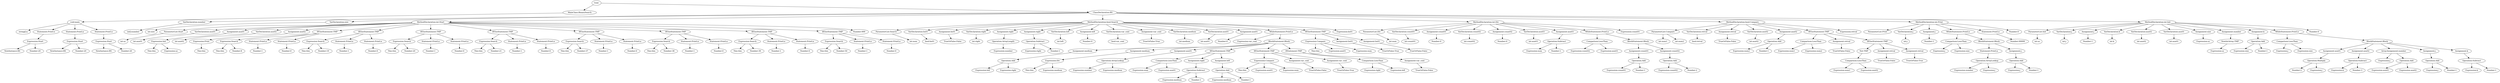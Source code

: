digraph {
n0 [label="Goal:"];
n1 [label="MainClass:BinarySearch"];
n2 [label="void:main"];
n3 [label="string[]:a"];
n2 -> n3
n4 [label="Statement:PrintLn"];
n5 [label="Expression:Start"];
n6 [label="NewInstance:BS"];
n5 -> n6
n7 [label="Number:20"];
n5 -> n7
n4 -> n5
n2 -> n4
n8 [label="Statement:PrintLn"];
n9 [label="Expression:Start"];
n10 [label="NewInstance:BS"];
n9 -> n10
n11 [label="Number:20"];
n9 -> n11
n8 -> n9
n2 -> n8
n12 [label="Statement:PrintLn"];
n13 [label="Expression:Start"];
n14 [label="NewInstance:BS"];
n13 -> n14
n15 [label="Number:20"];
n13 -> n15
n12 -> n13
n2 -> n12
n1 -> n2
n0 -> n1
n16 [label="ClassDeclaration:BS"];
n17 [label="VarDeclaration:number"];
n18 [label="int[]:number"];
n17 -> n18
n16 -> n17
n19 [label="VarDeclaration:size"];
n20 [label="int:size"];
n19 -> n20
n16 -> n19
n21 [label="MethodDeclaration:int:Start"];
n22 [label="ParameterList:Start"];
n23 [label="int:sz"];
n22 -> n23
n21 -> n22
n24 [label="VarDeclaration:aux01"];
n25 [label="int:aux01"];
n24 -> n25
n21 -> n24
n26 [label="Assignment:aux01"];
n27 [label="Expression:Init"];
n28 [label="This:this"];
n27 -> n28
n29 [label="Expression:sz"];
n27 -> n29
n26 -> n27
n21 -> n26
n30 [label="VarDeclaration:aux02"];
n31 [label="int:aux02"];
n30 -> n31
n21 -> n30
n32 [label="Assignment:aux02"];
n33 [label="Expression:Print"];
n34 [label="This:this"];
n33 -> n34
n32 -> n33
n21 -> n32
n35 [label="IfElseStatement:TMP"];
n36 [label="Expression:Search"];
n37 [label="This:this"];
n36 -> n37
n38 [label="Number:8"];
n36 -> n38
n35 -> n36
n39 [label="Statement:PrintLn"];
n40 [label="Number:1"];
n39 -> n40
n35 -> n39
n41 [label="Statement:PrintLn"];
n42 [label="Number:0"];
n41 -> n42
n35 -> n41
n21 -> n35
n43 [label="IfElseStatement:TMP"];
n44 [label="Expression:Search"];
n45 [label="This:this"];
n44 -> n45
n46 [label="Number:19"];
n44 -> n46
n43 -> n44
n47 [label="Statement:PrintLn"];
n48 [label="Number:1"];
n47 -> n48
n43 -> n47
n49 [label="Statement:PrintLn"];
n50 [label="Number:0"];
n49 -> n50
n43 -> n49
n21 -> n43
n51 [label="IfElseStatement:TMP"];
n52 [label="Expression:Search"];
n53 [label="This:this"];
n52 -> n53
n54 [label="Number:20"];
n52 -> n54
n51 -> n52
n55 [label="Statement:PrintLn"];
n56 [label="Number:1"];
n55 -> n56
n51 -> n55
n57 [label="Statement:PrintLn"];
n58 [label="Number:0"];
n57 -> n58
n51 -> n57
n21 -> n51
n59 [label="IfElseStatement:TMP"];
n60 [label="Expression:Search"];
n61 [label="This:this"];
n60 -> n61
n62 [label="Number:21"];
n60 -> n62
n59 -> n60
n63 [label="Statement:PrintLn"];
n64 [label="Number:1"];
n63 -> n64
n59 -> n63
n65 [label="Statement:PrintLn"];
n66 [label="Number:0"];
n65 -> n66
n59 -> n65
n21 -> n59
n67 [label="IfElseStatement:TMP"];
n68 [label="Expression:Search"];
n69 [label="This:this"];
n68 -> n69
n70 [label="Number:37"];
n68 -> n70
n67 -> n68
n71 [label="Statement:PrintLn"];
n72 [label="Number:1"];
n71 -> n72
n67 -> n71
n73 [label="Statement:PrintLn"];
n74 [label="Number:0"];
n73 -> n74
n67 -> n73
n21 -> n67
n75 [label="IfElseStatement:TMP"];
n76 [label="Expression:Search"];
n77 [label="This:this"];
n76 -> n77
n78 [label="Number:38"];
n76 -> n78
n75 -> n76
n79 [label="Statement:PrintLn"];
n80 [label="Number:1"];
n79 -> n80
n75 -> n79
n81 [label="Statement:PrintLn"];
n82 [label="Number:0"];
n81 -> n82
n75 -> n81
n21 -> n75
n83 [label="IfElseStatement:TMP"];
n84 [label="Expression:Search"];
n85 [label="This:this"];
n84 -> n85
n86 [label="Number:39"];
n84 -> n86
n83 -> n84
n87 [label="Statement:PrintLn"];
n88 [label="Number:1"];
n87 -> n88
n83 -> n87
n89 [label="Statement:PrintLn"];
n90 [label="Number:0"];
n89 -> n90
n83 -> n89
n21 -> n83
n91 [label="IfElseStatement:TMP"];
n92 [label="Expression:Search"];
n93 [label="This:this"];
n92 -> n93
n94 [label="Number:50"];
n92 -> n94
n91 -> n92
n95 [label="Statement:PrintLn"];
n96 [label="Number:1"];
n95 -> n96
n91 -> n95
n97 [label="Statement:PrintLn"];
n98 [label="Number:0"];
n97 -> n98
n91 -> n97
n21 -> n91
n99 [label="Number:999"];
n21 -> n99
n16 -> n21
n100 [label="MethodDeclaration:bool:Search"];
n101 [label="ParameterList:Search"];
n102 [label="int:num"];
n101 -> n102
n100 -> n101
n103 [label="VarDeclaration:bs01"];
n104 [label="bool:bs01"];
n103 -> n104
n100 -> n103
n105 [label="Assignment:bs01"];
n106 [label="TrueOrFalse:False"];
n105 -> n106
n100 -> n105
n107 [label="VarDeclaration:right"];
n108 [label="int:right"];
n107 -> n108
n100 -> n107
n109 [label="Assignment:right"];
n110 [label="Operation:ArrayLength"];
n111 [label="Expression:number"];
n110 -> n111
n109 -> n110
n100 -> n109
n112 [label="Assignment:right"];
n113 [label="Operation:Subtract"];
n114 [label="Expression:right"];
n113 -> n114
n115 [label="Number:1"];
n113 -> n115
n112 -> n113
n100 -> n112
n116 [label="VarDeclaration:left"];
n117 [label="int:left"];
n116 -> n117
n100 -> n116
n118 [label="Assignment:left"];
n119 [label="Number:0"];
n118 -> n119
n100 -> n118
n120 [label="VarDeclaration:var_cont"];
n121 [label="bool:var_cont"];
n120 -> n121
n100 -> n120
n122 [label="Assignment:var_cont"];
n123 [label="TrueOrFalse:True"];
n122 -> n123
n100 -> n122
n124 [label="VarDeclaration:medium"];
n125 [label="int:medium"];
n124 -> n125
n100 -> n124
n126 [label="VarDeclaration:aux01"];
n127 [label="int:aux01"];
n126 -> n127
n100 -> n126
n128 [label="Assignment:aux01"];
n129 [label="Number:0"];
n128 -> n129
n100 -> n128
n130 [label="WhileStatement:PrintLn"];
n131 [label="Expression:var_cont"];
n130 -> n131
n132 [label="BlockStatement:Block"];
n133 [label="Assignment:medium"];
n134 [label="Operation:Add"];
n135 [label="Expression:left"];
n134 -> n135
n136 [label="Expression:right"];
n134 -> n136
n133 -> n134
n132 -> n133
n137 [label="Assignment:medium"];
n138 [label="Expression:Div"];
n139 [label="This:this"];
n138 -> n139
n140 [label="Expression:medium"];
n138 -> n140
n137 -> n138
n132 -> n137
n141 [label="Assignment:aux01"];
n142 [label="Operation:ArrayLookup"];
n143 [label="Expression:number"];
n142 -> n143
n144 [label="Expression:medium"];
n142 -> n144
n141 -> n142
n132 -> n141
n145 [label="IfElseStatement:TMP"];
n146 [label="Comparison:LessThan"];
n147 [label="Expression:num"];
n146 -> n147
n148 [label="Expression:aux01"];
n146 -> n148
n145 -> n146
n149 [label="Assignment:right"];
n150 [label="Operation:Subtract"];
n151 [label="Expression:medium"];
n150 -> n151
n152 [label="Number:1"];
n150 -> n152
n149 -> n150
n145 -> n149
n153 [label="Assignment:left"];
n154 [label="Operation:Add"];
n155 [label="Expression:medium"];
n154 -> n155
n156 [label="Number:1"];
n154 -> n156
n153 -> n154
n145 -> n153
n132 -> n145
n157 [label="IfElseStatement:TMP"];
n158 [label="Expression:Compare"];
n159 [label="This:this"];
n158 -> n159
n160 [label="Expression:aux01"];
n158 -> n160
n161 [label="Expression:num"];
n158 -> n161
n157 -> n158
n162 [label="Assignment:var_cont"];
n163 [label="TrueOrFalse:False"];
n162 -> n163
n157 -> n162
n164 [label="Assignment:var_cont"];
n165 [label="TrueOrFalse:True"];
n164 -> n165
n157 -> n164
n132 -> n157
n166 [label="IfStatement:TMP"];
n167 [label="Comparison:LessThan"];
n168 [label="Expression:right"];
n167 -> n168
n169 [label="Expression:left"];
n167 -> n169
n166 -> n167
n170 [label="Assignment:var_cont"];
n171 [label="TrueOrFalse:False"];
n170 -> n171
n166 -> n170
n132 -> n166
n130 -> n132
n100 -> n130
n172 [label="IfElseStatement:TMP"];
n173 [label="Expression:Compare"];
n174 [label="This:this"];
n173 -> n174
n175 [label="Expression:aux01"];
n173 -> n175
n176 [label="Expression:num"];
n173 -> n176
n172 -> n173
n177 [label="Assignment:bs01"];
n178 [label="TrueOrFalse:True"];
n177 -> n178
n172 -> n177
n179 [label="Assignment:bs01"];
n180 [label="TrueOrFalse:False"];
n179 -> n180
n172 -> n179
n100 -> n172
n181 [label="Expression:bs01"];
n100 -> n181
n16 -> n100
n182 [label="MethodDeclaration:int:Div"];
n183 [label="ParameterList:Div"];
n184 [label="int:num"];
n183 -> n184
n182 -> n183
n185 [label="VarDeclaration:count01"];
n186 [label="int:count01"];
n185 -> n186
n182 -> n185
n187 [label="Assignment:count01"];
n188 [label="Number:0"];
n187 -> n188
n182 -> n187
n189 [label="VarDeclaration:count02"];
n190 [label="int:count02"];
n189 -> n190
n182 -> n189
n191 [label="Assignment:count02"];
n192 [label="Number:0"];
n191 -> n192
n182 -> n191
n193 [label="VarDeclaration:aux03"];
n194 [label="int:aux03"];
n193 -> n194
n182 -> n193
n195 [label="Assignment:aux03"];
n196 [label="Operation:Subtract"];
n197 [label="Expression:num"];
n196 -> n197
n198 [label="Number:1"];
n196 -> n198
n195 -> n196
n182 -> n195
n199 [label="WhileStatement:PrintLn"];
n200 [label="Comparison:LessThan"];
n201 [label="Expression:count02"];
n200 -> n201
n202 [label="Expression:aux03"];
n200 -> n202
n199 -> n200
n203 [label="BlockStatement:Block"];
n204 [label="Assignment:count01"];
n205 [label="Operation:Add"];
n206 [label="Expression:count01"];
n205 -> n206
n207 [label="Number:1"];
n205 -> n207
n204 -> n205
n203 -> n204
n208 [label="Assignment:count02"];
n209 [label="Operation:Add"];
n210 [label="Expression:count02"];
n209 -> n210
n211 [label="Number:2"];
n209 -> n211
n208 -> n209
n203 -> n208
n199 -> n203
n182 -> n199
n212 [label="Expression:count01"];
n182 -> n212
n16 -> n182
n213 [label="MethodDeclaration:bool:Compare"];
n214 [label="ParameterList:Compare"];
n215 [label="int:num1"];
n214 -> n215
n216 [label="int:num2"];
n214 -> n216
n213 -> n214
n217 [label="VarDeclaration:retval"];
n218 [label="bool:retval"];
n217 -> n218
n213 -> n217
n219 [label="Assignment:retval"];
n220 [label="TrueOrFalse:False"];
n219 -> n220
n213 -> n219
n221 [label="VarDeclaration:aux02"];
n222 [label="int:aux02"];
n221 -> n222
n213 -> n221
n223 [label="Assignment:aux02"];
n224 [label="Operation:Add"];
n225 [label="Expression:num2"];
n224 -> n225
n226 [label="Number:1"];
n224 -> n226
n223 -> n224
n213 -> n223
n227 [label="IfElseStatement:TMP"];
n228 [label="Comparison:LessThan"];
n229 [label="Expression:num1"];
n228 -> n229
n230 [label="Expression:num2"];
n228 -> n230
n227 -> n228
n231 [label="Assignment:retval"];
n232 [label="TrueOrFalse:False"];
n231 -> n232
n227 -> n231
n233 [label="IfElseStatement:TMP"];
n234 [label="Not:TMP"];
n235 [label="Comparison:LessThan"];
n236 [label="Expression:num1"];
n235 -> n236
n237 [label="Expression:aux02"];
n235 -> n237
n234 -> n235
n233 -> n234
n238 [label="Assignment:retval"];
n239 [label="TrueOrFalse:False"];
n238 -> n239
n233 -> n238
n240 [label="Assignment:retval"];
n241 [label="TrueOrFalse:True"];
n240 -> n241
n233 -> n240
n227 -> n233
n213 -> n227
n242 [label="Expression:retval"];
n213 -> n242
n16 -> n213
n243 [label="MethodDeclaration:int:Print"];
n244 [label="ParameterList:Print"];
n243 -> n244
n245 [label="VarDeclaration:j"];
n246 [label="int:j"];
n245 -> n246
n243 -> n245
n247 [label="Assignment:j"];
n248 [label="Number:1"];
n247 -> n248
n243 -> n247
n249 [label="WhileStatement:PrintLn"];
n250 [label="Comparison:LessThan"];
n251 [label="Expression:j"];
n250 -> n251
n252 [label="Expression:size"];
n250 -> n252
n249 -> n250
n253 [label="BlockStatement:Block"];
n254 [label="Statement:PrintLn"];
n255 [label="Operation:ArrayLookup"];
n256 [label="Expression:number"];
n255 -> n256
n257 [label="Expression:j"];
n255 -> n257
n254 -> n255
n253 -> n254
n258 [label="Assignment:j"];
n259 [label="Operation:Add"];
n260 [label="Expression:j"];
n259 -> n260
n261 [label="Number:1"];
n259 -> n261
n258 -> n259
n253 -> n258
n249 -> n253
n243 -> n249
n262 [label="Statement:PrintLn"];
n263 [label="Number:99999"];
n262 -> n263
n243 -> n262
n264 [label="Number:0"];
n243 -> n264
n16 -> n243
n265 [label="MethodDeclaration:int:Init"];
n266 [label="ParameterList:Init"];
n267 [label="int:sz"];
n266 -> n267
n265 -> n266
n268 [label="VarDeclaration:j"];
n269 [label="int:j"];
n268 -> n269
n265 -> n268
n270 [label="Assignment:j"];
n271 [label="Number:1"];
n270 -> n271
n265 -> n270
n272 [label="VarDeclaration:k"];
n273 [label="int:k"];
n272 -> n273
n265 -> n272
n274 [label="VarDeclaration:aux02"];
n275 [label="int:aux02"];
n274 -> n275
n265 -> n274
n276 [label="VarDeclaration:aux01"];
n277 [label="int:aux01"];
n276 -> n277
n265 -> n276
n278 [label="Assignment:size"];
n279 [label="Expression:sz"];
n278 -> n279
n265 -> n278
n280 [label="Assignment:number"];
n281 [label="NewIntArray:TMP"];
n282 [label="Expression:sz"];
n281 -> n282
n280 -> n281
n265 -> n280
n283 [label="Assignment:k"];
n284 [label="Operation:Add"];
n285 [label="Expression:size"];
n284 -> n285
n286 [label="Number:1"];
n284 -> n286
n283 -> n284
n265 -> n283
n287 [label="WhileStatement:PrintLn"];
n288 [label="Comparison:LessThan"];
n289 [label="Expression:j"];
n288 -> n289
n290 [label="Expression:size"];
n288 -> n290
n287 -> n288
n291 [label="BlockStatement:Block"];
n292 [label="Assignment:aux01"];
n293 [label="Operation:Multiply"];
n294 [label="Number:2"];
n293 -> n294
n295 [label="Expression:j"];
n293 -> n295
n292 -> n293
n291 -> n292
n296 [label="Assignment:aux02"];
n297 [label="Operation:Subtract"];
n298 [label="Expression:k"];
n297 -> n298
n299 [label="Number:3"];
n297 -> n299
n296 -> n297
n291 -> n296
n300 [label="ArrayAssignment:number"];
n301 [label="Expression:j"];
n300 -> n301
n302 [label="Operation:Add"];
n303 [label="Expression:aux01"];
n302 -> n303
n304 [label="Expression:aux02"];
n302 -> n304
n300 -> n302
n291 -> n300
n305 [label="Assignment:j"];
n306 [label="Operation:Add"];
n307 [label="Expression:j"];
n306 -> n307
n308 [label="Number:1"];
n306 -> n308
n305 -> n306
n291 -> n305
n309 [label="Assignment:k"];
n310 [label="Operation:Subtract"];
n311 [label="Expression:k"];
n310 -> n311
n312 [label="Number:1"];
n310 -> n312
n309 -> n310
n291 -> n309
n287 -> n291
n265 -> n287
n313 [label="Number:0"];
n265 -> n313
n16 -> n265
n0 -> n16
}
